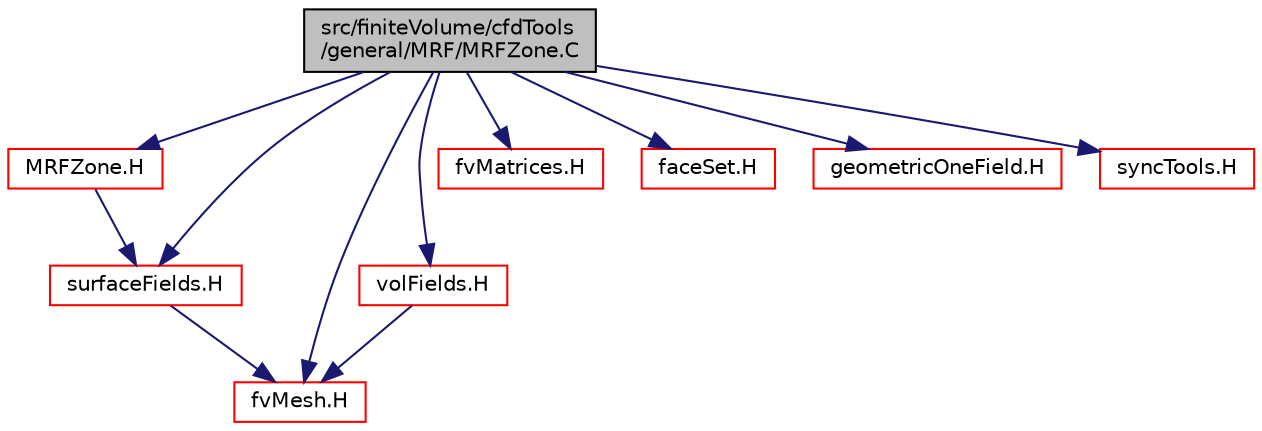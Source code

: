 digraph "src/finiteVolume/cfdTools/general/MRF/MRFZone.C"
{
  bgcolor="transparent";
  edge [fontname="Helvetica",fontsize="10",labelfontname="Helvetica",labelfontsize="10"];
  node [fontname="Helvetica",fontsize="10",shape=record];
  Node1 [label="src/finiteVolume/cfdTools\l/general/MRF/MRFZone.C",height=0.2,width=0.4,color="black", fillcolor="grey75", style="filled", fontcolor="black"];
  Node1 -> Node2 [color="midnightblue",fontsize="10",style="solid",fontname="Helvetica"];
  Node2 [label="MRFZone.H",height=0.2,width=0.4,color="red",URL="$a05116.html"];
  Node2 -> Node3 [color="midnightblue",fontsize="10",style="solid",fontname="Helvetica"];
  Node3 [label="surfaceFields.H",height=0.2,width=0.4,color="red",URL="$a05633.html",tooltip="Foam::surfaceFields. "];
  Node3 -> Node4 [color="midnightblue",fontsize="10",style="solid",fontname="Helvetica"];
  Node4 [label="fvMesh.H",height=0.2,width=0.4,color="red",URL="$a05900.html"];
  Node1 -> Node4 [color="midnightblue",fontsize="10",style="solid",fontname="Helvetica"];
  Node1 -> Node5 [color="midnightblue",fontsize="10",style="solid",fontname="Helvetica"];
  Node5 [label="volFields.H",height=0.2,width=0.4,color="red",URL="$a05638.html"];
  Node5 -> Node4 [color="midnightblue",fontsize="10",style="solid",fontname="Helvetica"];
  Node1 -> Node3 [color="midnightblue",fontsize="10",style="solid",fontname="Helvetica"];
  Node1 -> Node6 [color="midnightblue",fontsize="10",style="solid",fontname="Helvetica"];
  Node6 [label="fvMatrices.H",height=0.2,width=0.4,color="red",URL="$a05813.html",tooltip="A special matrix type and solver, designed for finite volume solutions of scalar equations. "];
  Node1 -> Node7 [color="midnightblue",fontsize="10",style="solid",fontname="Helvetica"];
  Node7 [label="faceSet.H",height=0.2,width=0.4,color="red",URL="$a07485.html"];
  Node1 -> Node8 [color="midnightblue",fontsize="10",style="solid",fontname="Helvetica"];
  Node8 [label="geometricOneField.H",height=0.2,width=0.4,color="red",URL="$a08055.html"];
  Node1 -> Node9 [color="midnightblue",fontsize="10",style="solid",fontname="Helvetica"];
  Node9 [label="syncTools.H",height=0.2,width=0.4,color="red",URL="$a08703.html"];
}
